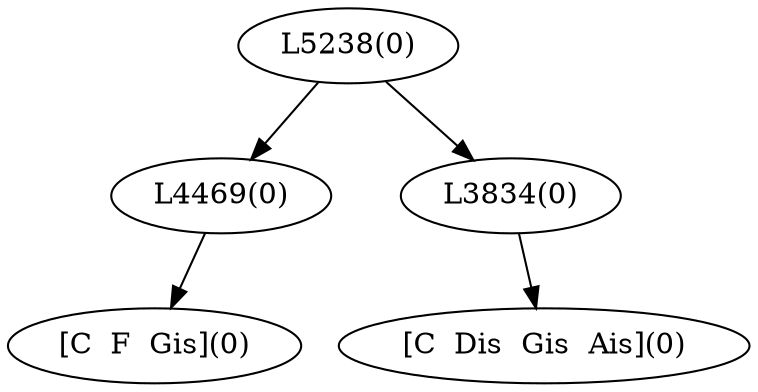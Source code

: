 digraph sample{
"L4469(0)"->"[C  F  Gis](0)"
"L3834(0)"->"[C  Dis  Gis  Ais](0)"
"L5238(0)"->"L4469(0)"
"L5238(0)"->"L3834(0)"
{rank = min; "L5238(0)"}
{rank = same; "L4469(0)"; "L3834(0)";}
{rank = max; "[C  Dis  Gis  Ais](0)"; "[C  F  Gis](0)";}
}